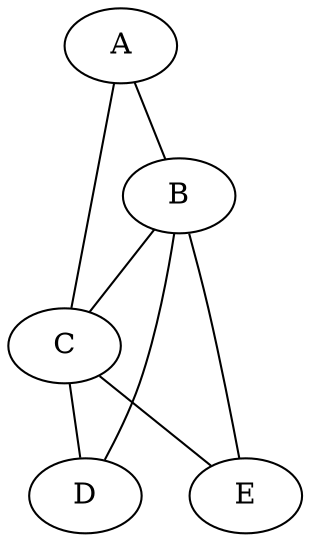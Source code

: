 strict graph "cordal1" {
    A -- B
    A -- C
    B -- D
    B -- E
    B -- C
    C -- D
    C -- E
}

